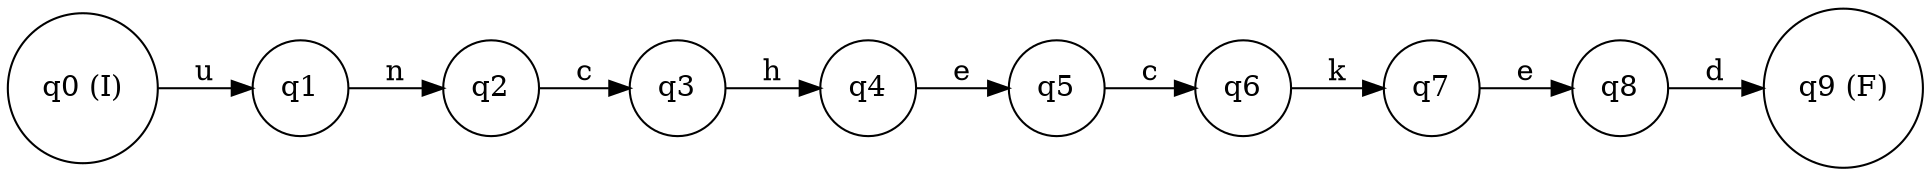 digraph finite_state_machine {
rankdir=LR;
node [shape = circle];
q0 [label="q0 (I)"];
q1 [label="q1"];
q2 [label="q2"];
q3 [label="q3"];
q4 [label="q4"];
q5 [label="q5"];
q6 [label="q6"];
q7 [label="q7"];
q8 [label="q8"];
q9 [label="q9 (F)"];
q0 -> q1 [label="u"];
q1 -> q2 [label="n"];
q2 -> q3 [label="c"];
q3 -> q4 [label="h"];
q4 -> q5 [label="e"];
q5 -> q6 [label="c"];
q6 -> q7 [label="k"];
q7 -> q8 [label="e"];
q8 -> q9 [label="d"];
}